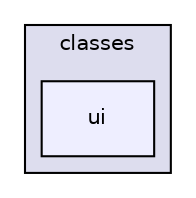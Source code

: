 digraph "classes/ui" {
  compound=true
  node [ fontsize="10", fontname="Helvetica"];
  edge [ labelfontsize="10", labelfontname="Helvetica"];
  subgraph clusterdir_b02e4219757ae4e3a0f1714873865bbf {
    graph [ bgcolor="#ddddee", pencolor="black", label="classes" fontname="Helvetica", fontsize="10", URL="dir_b02e4219757ae4e3a0f1714873865bbf.html"]
  dir_8315e34a19e74be451e8523970b07219 [shape=box, label="ui", style="filled", fillcolor="#eeeeff", pencolor="black", URL="dir_8315e34a19e74be451e8523970b07219.html"];
  }
}
